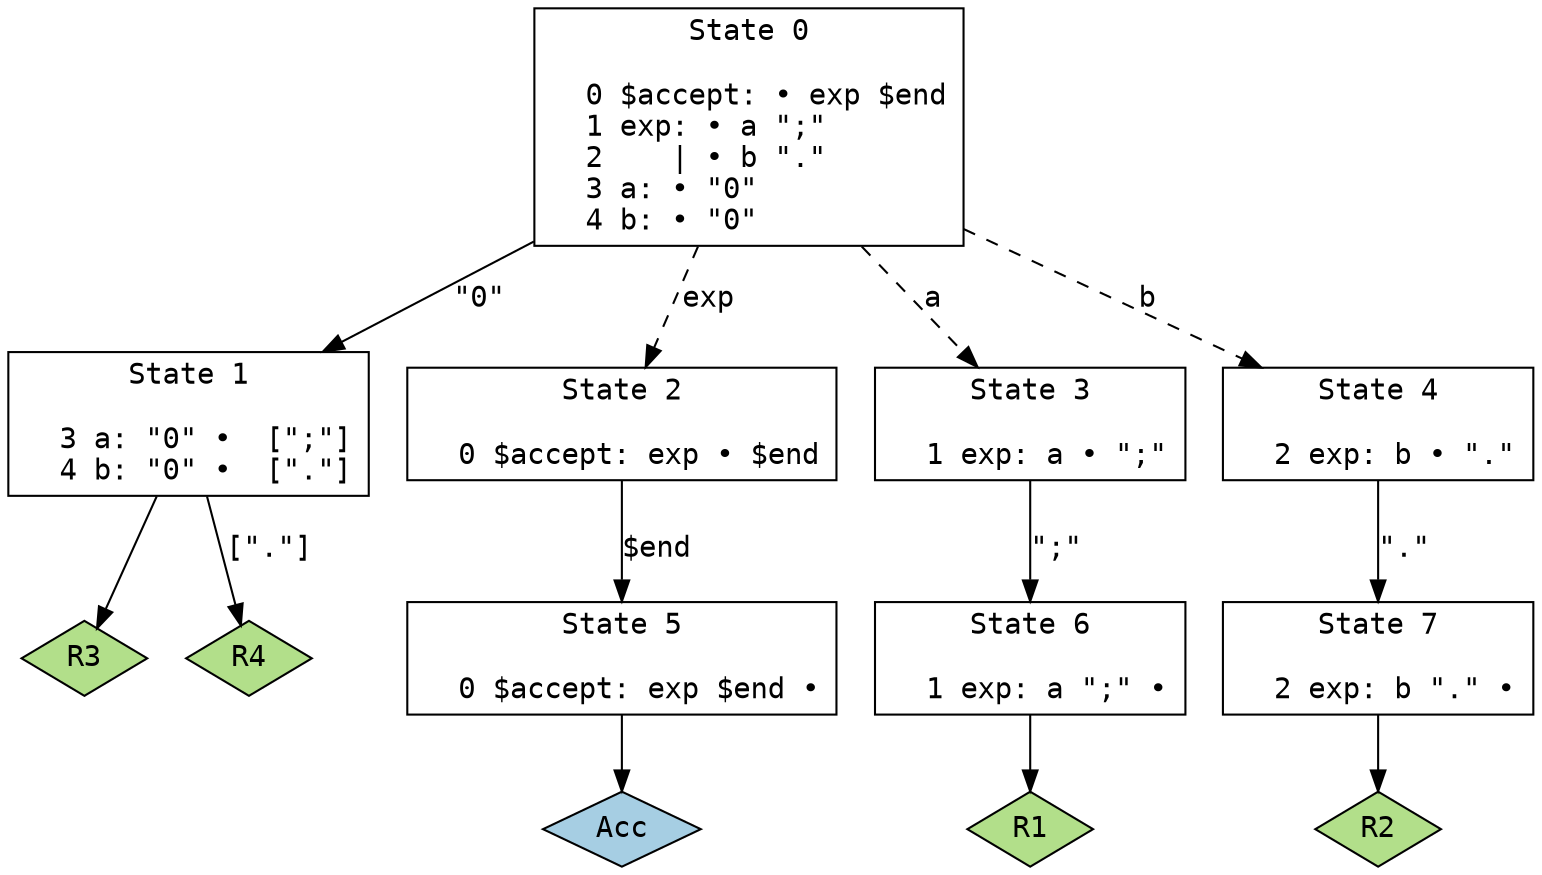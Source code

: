 // Generated by GNU Bison 2.6.90.
// Report bugs to <bug-bison@gnu.org>.
// Home page: <https://www.gnu.org/software/bison/>.

digraph "example.y"
{
  node [fontname = courier, shape = box, colorscheme = paired6]
  edge [fontname = courier]

  0 [label="State 0\n\l  0 $accept: • exp $end\l  1 exp: • a \";\"\l  2    | • b \".\"\l  3 a: • \"0\"\l  4 b: • \"0\"\l"]
  0 -> 1 [style=solid label="\"0\""]
  0 -> 2 [style=dashed label="exp"]
  0 -> 3 [style=dashed label="a"]
  0 -> 4 [style=dashed label="b"]
  1 [label="State 1\n\l  3 a: \"0\" •  [\";\"]\l  4 b: \"0\" •  [\".\"]\l"]
  1 -> "1R3" [style=solid]
 "1R3" [label="R3", fillcolor=3, shape=diamond, style=filled]
  1 -> "1R4" [label="[\".\"]", style=solid]
 "1R4" [label="R4", fillcolor=3, shape=diamond, style=filled]
  2 [label="State 2\n\l  0 $accept: exp • $end\l"]
  2 -> 5 [style=solid label="$end"]
  3 [label="State 3\n\l  1 exp: a • \";\"\l"]
  3 -> 6 [style=solid label="\";\""]
  4 [label="State 4\n\l  2 exp: b • \".\"\l"]
  4 -> 7 [style=solid label="\".\""]
  5 [label="State 5\n\l  0 $accept: exp $end •\l"]
  5 -> "5R0" [style=solid]
 "5R0" [label="Acc", fillcolor=1, shape=diamond, style=filled]
  6 [label="State 6\n\l  1 exp: a \";\" •\l"]
  6 -> "6R1" [style=solid]
 "6R1" [label="R1", fillcolor=3, shape=diamond, style=filled]
  7 [label="State 7\n\l  2 exp: b \".\" •\l"]
  7 -> "7R2" [style=solid]
 "7R2" [label="R2", fillcolor=3, shape=diamond, style=filled]
}
